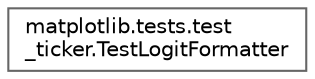 digraph "Graphical Class Hierarchy"
{
 // LATEX_PDF_SIZE
  bgcolor="transparent";
  edge [fontname=Helvetica,fontsize=10,labelfontname=Helvetica,labelfontsize=10];
  node [fontname=Helvetica,fontsize=10,shape=box,height=0.2,width=0.4];
  rankdir="LR";
  Node0 [id="Node000000",label="matplotlib.tests.test\l_ticker.TestLogitFormatter",height=0.2,width=0.4,color="grey40", fillcolor="white", style="filled",URL="$da/d30/classmatplotlib_1_1tests_1_1test__ticker_1_1TestLogitFormatter.html",tooltip=" "];
}
